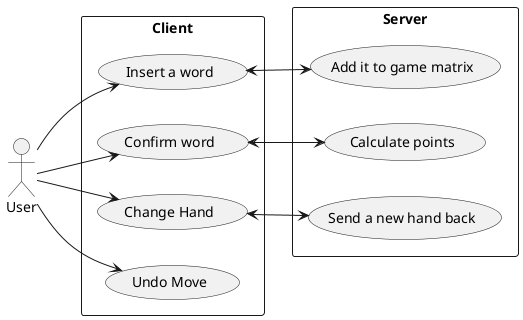@startuml use_case_Scarabeo
left to right direction
actor "User" as u

rectangle Client{
    usecase "Insert a word" as UC1
    usecase "Confirm word" as UC2
    usecase "Change Hand" as UC3
    usecase "Undo Move" as UC4
}

u --> UC1
u --> UC2
u --> UC3
u --> UC4

rectangle Server{
    usecase "Add it to game matrix" as US1
    usecase "Calculate points" as US2
    usecase "Send a new hand back" as US3

}

UC1 <--> US1
UC2 <--> US2
UC3 <--> US3



@enduml